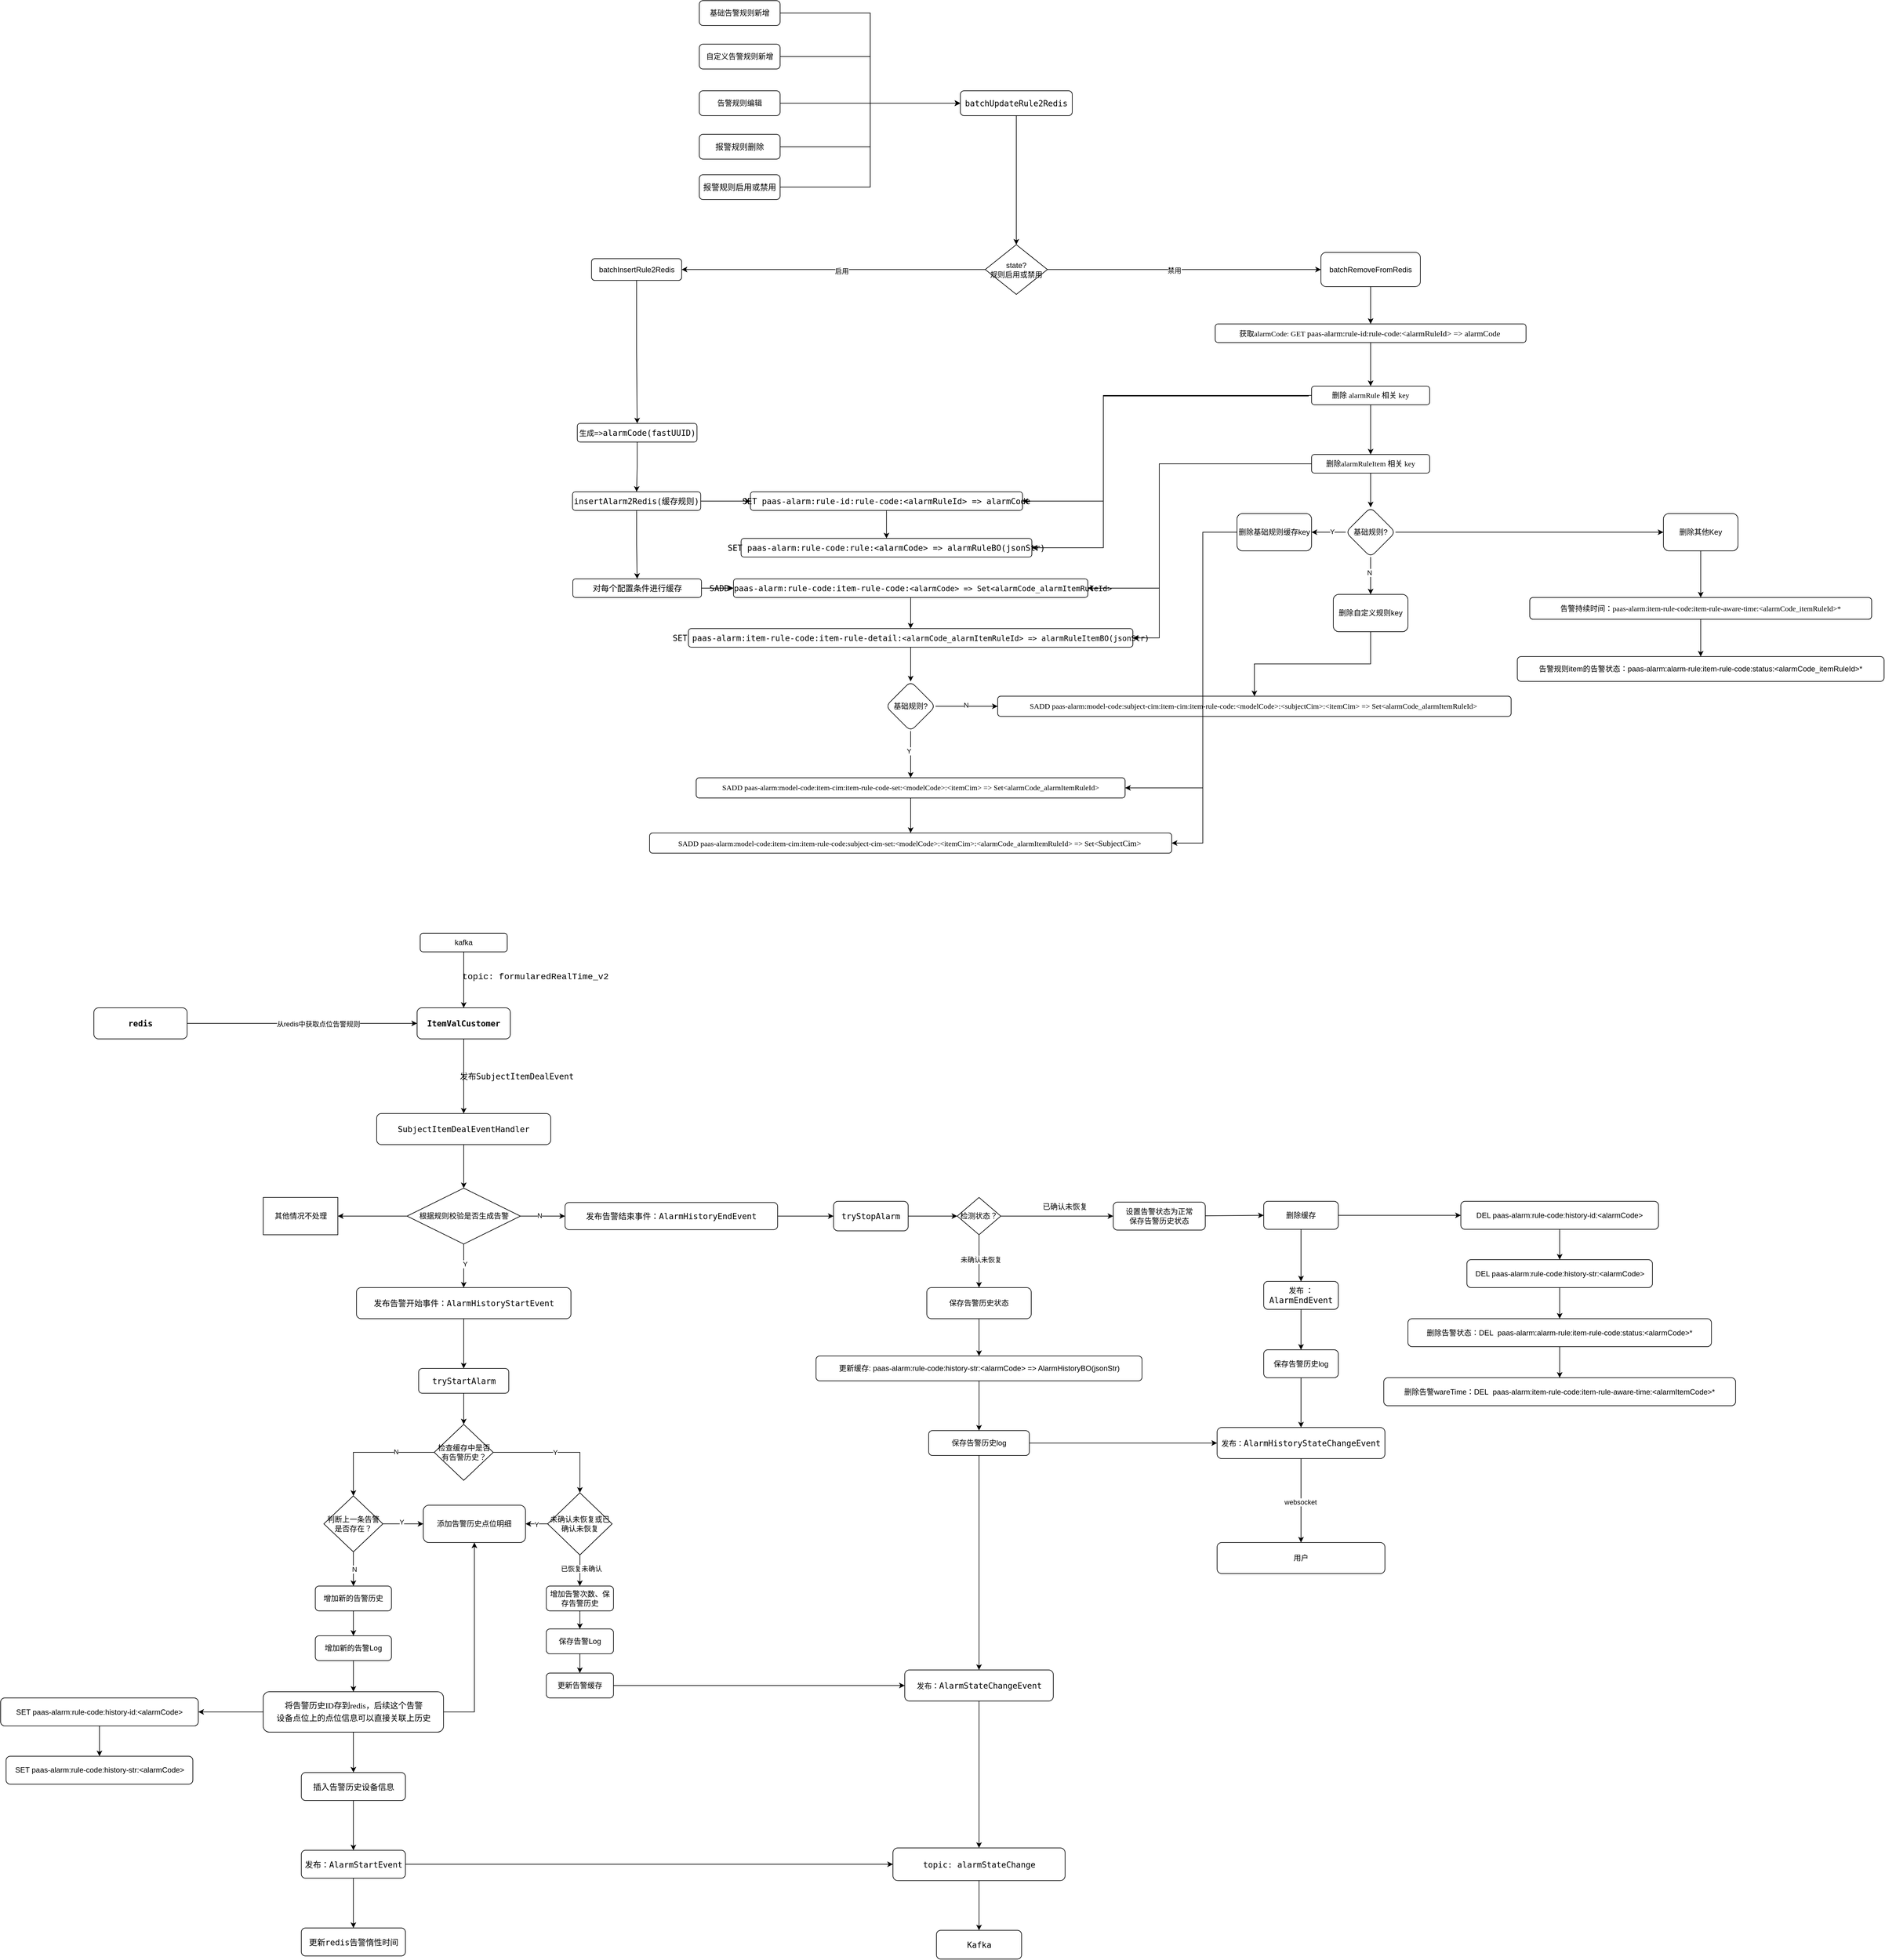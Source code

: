 <mxfile version="26.0.14">
  <diagram name="告警" id="GtPHsBBUX7Yxwo9CKAsK">
    <mxGraphModel dx="6021" dy="1941" grid="1" gridSize="10" guides="1" tooltips="1" connect="1" arrows="1" fold="1" page="1" pageScale="1" pageWidth="827" pageHeight="1169" math="0" shadow="0">
      <root>
        <mxCell id="0" />
        <mxCell id="1" parent="0" />
        <mxCell id="ge6eiEdTAFL3hpT854fV-4" value="" style="edgeStyle=orthogonalEdgeStyle;rounded=0;orthogonalLoop=1;jettySize=auto;html=1;" parent="1" source="ge6eiEdTAFL3hpT854fV-1" target="ge6eiEdTAFL3hpT854fV-3" edge="1">
          <mxGeometry relative="1" as="geometry" />
        </mxCell>
        <mxCell id="ge6eiEdTAFL3hpT854fV-5" value="&lt;div style=&quot;font-family: Consolas, &amp;quot;Courier New&amp;quot;, monospace; font-size: 14px; line-height: 19px; white-space-collapse: preserve;&quot;&gt;&lt;span style=&quot;&quot;&gt;topic: formularedRealTime_v2&lt;/span&gt;&lt;/div&gt;" style="edgeLabel;html=1;align=center;verticalAlign=middle;resizable=0;points=[];fontColor=default;labelBackgroundColor=none;" parent="ge6eiEdTAFL3hpT854fV-4" vertex="1" connectable="0">
          <mxGeometry x="-0.075" y="1" relative="1" as="geometry">
            <mxPoint x="114" y="-2" as="offset" />
          </mxGeometry>
        </mxCell>
        <mxCell id="ge6eiEdTAFL3hpT854fV-1" value="kafka" style="rounded=1;whiteSpace=wrap;html=1;" parent="1" vertex="1">
          <mxGeometry x="-2705" y="1440" width="140" height="30" as="geometry" />
        </mxCell>
        <mxCell id="ge6eiEdTAFL3hpT854fV-12" value="" style="edgeStyle=orthogonalEdgeStyle;rounded=0;orthogonalLoop=1;jettySize=auto;html=1;" parent="1" source="ge6eiEdTAFL3hpT854fV-3" target="ge6eiEdTAFL3hpT854fV-11" edge="1">
          <mxGeometry relative="1" as="geometry" />
        </mxCell>
        <mxCell id="ge6eiEdTAFL3hpT854fV-13" value="&lt;div style=&quot;&quot;&gt;&lt;pre style=&quot;font-family: &amp;quot;JetBrains Mono&amp;quot;, monospace; font-size: 9.8pt;&quot;&gt;&lt;font&gt;发布SubjectItemDealEvent&lt;/font&gt;&lt;/pre&gt;&lt;/div&gt;" style="edgeLabel;html=1;align=center;verticalAlign=middle;resizable=0;points=[];labelBackgroundColor=none;" parent="ge6eiEdTAFL3hpT854fV-12" vertex="1" connectable="0">
          <mxGeometry x="-0.15" relative="1" as="geometry">
            <mxPoint x="85" y="9" as="offset" />
          </mxGeometry>
        </mxCell>
        <mxCell id="ge6eiEdTAFL3hpT854fV-3" value="&lt;div&gt;&lt;pre style=&quot;font-family: &amp;quot;JetBrains Mono&amp;quot;, monospace; font-size: 9.8pt;&quot;&gt;&lt;b style=&quot;background-color: light-dark(#ffffff, var(--ge-dark-color, #121212));&quot;&gt;&lt;font&gt;ItemValCustomer&lt;/font&gt;&lt;/b&gt;&lt;/pre&gt;&lt;/div&gt;" style="rounded=1;whiteSpace=wrap;html=1;labelBackgroundColor=default;" parent="1" vertex="1">
          <mxGeometry x="-2710" y="1560" width="150" height="50" as="geometry" />
        </mxCell>
        <mxCell id="ge6eiEdTAFL3hpT854fV-9" style="edgeStyle=orthogonalEdgeStyle;rounded=0;orthogonalLoop=1;jettySize=auto;html=1;exitX=1;exitY=0.5;exitDx=0;exitDy=0;entryX=0;entryY=0.5;entryDx=0;entryDy=0;" parent="1" source="ge6eiEdTAFL3hpT854fV-6" target="ge6eiEdTAFL3hpT854fV-3" edge="1">
          <mxGeometry relative="1" as="geometry" />
        </mxCell>
        <mxCell id="ge6eiEdTAFL3hpT854fV-10" value="从redis中获取点位告警规则" style="edgeLabel;html=1;align=center;verticalAlign=middle;resizable=0;points=[];" parent="ge6eiEdTAFL3hpT854fV-9" vertex="1" connectable="0">
          <mxGeometry x="0.137" y="-1" relative="1" as="geometry">
            <mxPoint as="offset" />
          </mxGeometry>
        </mxCell>
        <mxCell id="ge6eiEdTAFL3hpT854fV-6" value="&lt;div&gt;&lt;pre style=&quot;font-family: &amp;quot;JetBrains Mono&amp;quot;, monospace; font-size: 9.8pt;&quot;&gt;&lt;b style=&quot;background-color: light-dark(#ffffff, var(--ge-dark-color, #121212));&quot;&gt;&lt;font&gt;redis&lt;/font&gt;&lt;/b&gt;&lt;/pre&gt;&lt;/div&gt;" style="rounded=1;whiteSpace=wrap;html=1;labelBackgroundColor=default;" parent="1" vertex="1">
          <mxGeometry x="-3230" y="1560" width="150" height="50" as="geometry" />
        </mxCell>
        <mxCell id="ge6eiEdTAFL3hpT854fV-15" style="edgeStyle=orthogonalEdgeStyle;rounded=0;orthogonalLoop=1;jettySize=auto;html=1;exitX=0.5;exitY=1;exitDx=0;exitDy=0;" parent="1" source="ge6eiEdTAFL3hpT854fV-11" target="ge6eiEdTAFL3hpT854fV-14" edge="1">
          <mxGeometry relative="1" as="geometry" />
        </mxCell>
        <mxCell id="ge6eiEdTAFL3hpT854fV-11" value="&lt;pre style=&quot;font-family: &amp;quot;JetBrains Mono&amp;quot;, monospace; font-size: 9.8pt;&quot;&gt;&lt;div&gt;&lt;pre style=&quot;font-family: &amp;quot;JetBrains Mono&amp;quot;, monospace; font-size: 9.8pt;&quot;&gt;&lt;div style=&quot;&quot;&gt;&lt;pre style=&quot;font-family: &amp;quot;JetBrains Mono&amp;quot;, monospace; font-size: 9.8pt;&quot;&gt;&lt;font&gt;SubjectItemDealEventHandler&lt;/font&gt;&lt;/pre&gt;&lt;/div&gt;&lt;/pre&gt;&lt;/div&gt;&lt;/pre&gt;" style="rounded=1;whiteSpace=wrap;html=1;labelBackgroundColor=default;strokeColor=default;" parent="1" vertex="1">
          <mxGeometry x="-2775" y="1730" width="280" height="50" as="geometry" />
        </mxCell>
        <mxCell id="ge6eiEdTAFL3hpT854fV-18" style="edgeStyle=orthogonalEdgeStyle;rounded=0;orthogonalLoop=1;jettySize=auto;html=1;exitX=1;exitY=0.5;exitDx=0;exitDy=0;entryX=0;entryY=0.5;entryDx=0;entryDy=0;" parent="1" source="ge6eiEdTAFL3hpT854fV-14" target="ge6eiEdTAFL3hpT854fV-17" edge="1">
          <mxGeometry relative="1" as="geometry" />
        </mxCell>
        <mxCell id="ge6eiEdTAFL3hpT854fV-19" value="N" style="edgeLabel;html=1;align=center;verticalAlign=middle;resizable=0;points=[];" parent="ge6eiEdTAFL3hpT854fV-18" vertex="1" connectable="0">
          <mxGeometry x="-0.17" y="1" relative="1" as="geometry">
            <mxPoint as="offset" />
          </mxGeometry>
        </mxCell>
        <mxCell id="ge6eiEdTAFL3hpT854fV-22" style="edgeStyle=orthogonalEdgeStyle;rounded=0;orthogonalLoop=1;jettySize=auto;html=1;exitX=0.5;exitY=1;exitDx=0;exitDy=0;" parent="1" source="ge6eiEdTAFL3hpT854fV-14" target="ge6eiEdTAFL3hpT854fV-20" edge="1">
          <mxGeometry relative="1" as="geometry" />
        </mxCell>
        <mxCell id="ge6eiEdTAFL3hpT854fV-23" value="Y" style="edgeLabel;html=1;align=center;verticalAlign=middle;resizable=0;points=[];" parent="ge6eiEdTAFL3hpT854fV-22" vertex="1" connectable="0">
          <mxGeometry x="-0.1" y="2" relative="1" as="geometry">
            <mxPoint as="offset" />
          </mxGeometry>
        </mxCell>
        <mxCell id="XDytoGcrAN4II-qXGKHd-34" value="" style="edgeStyle=orthogonalEdgeStyle;rounded=0;orthogonalLoop=1;jettySize=auto;html=1;" edge="1" parent="1" source="ge6eiEdTAFL3hpT854fV-14" target="XDytoGcrAN4II-qXGKHd-33">
          <mxGeometry relative="1" as="geometry" />
        </mxCell>
        <mxCell id="ge6eiEdTAFL3hpT854fV-14" value="根据规则校验是否生成告警" style="rhombus;whiteSpace=wrap;html=1;" parent="1" vertex="1">
          <mxGeometry x="-2726.25" y="1850" width="182.5" height="90" as="geometry" />
        </mxCell>
        <mxCell id="ge6eiEdTAFL3hpT854fV-25" value="" style="edgeStyle=orthogonalEdgeStyle;rounded=0;orthogonalLoop=1;jettySize=auto;html=1;" parent="1" source="ge6eiEdTAFL3hpT854fV-17" target="ge6eiEdTAFL3hpT854fV-24" edge="1">
          <mxGeometry relative="1" as="geometry" />
        </mxCell>
        <mxCell id="ge6eiEdTAFL3hpT854fV-17" value="&lt;div&gt;&lt;pre style=&quot;font-family: &amp;quot;JetBrains Mono&amp;quot;, monospace; font-size: 9.8pt;&quot;&gt;&lt;font&gt;发布告警结束事件：AlarmHistoryEndEvent&lt;/font&gt;&lt;/pre&gt;&lt;/div&gt;" style="rounded=1;whiteSpace=wrap;html=1;" parent="1" vertex="1">
          <mxGeometry x="-2472" y="1873.13" width="342" height="43.75" as="geometry" />
        </mxCell>
        <mxCell id="ge6eiEdTAFL3hpT854fV-53" value="" style="edgeStyle=orthogonalEdgeStyle;rounded=0;orthogonalLoop=1;jettySize=auto;html=1;" parent="1" source="ge6eiEdTAFL3hpT854fV-20" target="ge6eiEdTAFL3hpT854fV-52" edge="1">
          <mxGeometry relative="1" as="geometry" />
        </mxCell>
        <mxCell id="ge6eiEdTAFL3hpT854fV-20" value="&lt;div&gt;&lt;pre style=&quot;font-family: &amp;quot;JetBrains Mono&amp;quot;, monospace; font-size: 9.8pt;&quot;&gt;&lt;font&gt;发布告警开始事件：AlarmHistoryStartEvent&lt;/font&gt;&lt;/pre&gt;&lt;/div&gt;" style="rounded=1;whiteSpace=wrap;html=1;" parent="1" vertex="1">
          <mxGeometry x="-2807.5" y="2010" width="345" height="50" as="geometry" />
        </mxCell>
        <mxCell id="ge6eiEdTAFL3hpT854fV-27" style="edgeStyle=orthogonalEdgeStyle;rounded=0;orthogonalLoop=1;jettySize=auto;html=1;exitX=1;exitY=0.5;exitDx=0;exitDy=0;entryX=0;entryY=0.5;entryDx=0;entryDy=0;" parent="1" source="ge6eiEdTAFL3hpT854fV-24" target="ge6eiEdTAFL3hpT854fV-26" edge="1">
          <mxGeometry relative="1" as="geometry" />
        </mxCell>
        <mxCell id="ge6eiEdTAFL3hpT854fV-24" value="&lt;pre style=&quot;font-family: &amp;quot;JetBrains Mono&amp;quot;, monospace; font-size: 9.8pt;&quot;&gt;&lt;div&gt;&lt;pre style=&quot;font-family: &amp;quot;JetBrains Mono&amp;quot;, monospace; font-size: 9.8pt;&quot;&gt;&lt;font&gt;tryStopAlarm&lt;/font&gt;&lt;/pre&gt;&lt;/div&gt;&lt;/pre&gt;" style="rounded=1;whiteSpace=wrap;html=1;" parent="1" vertex="1">
          <mxGeometry x="-2040" y="1871.25" width="120" height="47.5" as="geometry" />
        </mxCell>
        <mxCell id="ge6eiEdTAFL3hpT854fV-29" style="edgeStyle=orthogonalEdgeStyle;rounded=0;orthogonalLoop=1;jettySize=auto;html=1;exitX=1;exitY=0.5;exitDx=0;exitDy=0;entryX=0;entryY=0.5;entryDx=0;entryDy=0;" parent="1" source="ge6eiEdTAFL3hpT854fV-26" target="ge6eiEdTAFL3hpT854fV-28" edge="1">
          <mxGeometry relative="1" as="geometry" />
        </mxCell>
        <mxCell id="ge6eiEdTAFL3hpT854fV-43" style="edgeStyle=orthogonalEdgeStyle;rounded=0;orthogonalLoop=1;jettySize=auto;html=1;exitX=0.5;exitY=1;exitDx=0;exitDy=0;entryX=0.5;entryY=0;entryDx=0;entryDy=0;" parent="1" source="ge6eiEdTAFL3hpT854fV-26" target="ge6eiEdTAFL3hpT854fV-42" edge="1">
          <mxGeometry relative="1" as="geometry" />
        </mxCell>
        <mxCell id="ge6eiEdTAFL3hpT854fV-44" value="未确认未恢复" style="edgeLabel;html=1;align=center;verticalAlign=middle;resizable=0;points=[];" parent="ge6eiEdTAFL3hpT854fV-43" vertex="1" connectable="0">
          <mxGeometry x="-0.067" y="3" relative="1" as="geometry">
            <mxPoint as="offset" />
          </mxGeometry>
        </mxCell>
        <mxCell id="ge6eiEdTAFL3hpT854fV-26" value="检测状态？" style="rhombus;whiteSpace=wrap;html=1;" parent="1" vertex="1">
          <mxGeometry x="-1841" y="1865" width="70" height="60" as="geometry" />
        </mxCell>
        <mxCell id="ge6eiEdTAFL3hpT854fV-32" value="" style="rounded=0;orthogonalLoop=1;jettySize=auto;html=1;entryX=0;entryY=0.5;entryDx=0;entryDy=0;" parent="1" source="ge6eiEdTAFL3hpT854fV-28" target="ge6eiEdTAFL3hpT854fV-31" edge="1">
          <mxGeometry relative="1" as="geometry" />
        </mxCell>
        <mxCell id="ge6eiEdTAFL3hpT854fV-37" value="" style="edgeStyle=orthogonalEdgeStyle;rounded=0;orthogonalLoop=1;jettySize=auto;html=1;exitX=0.5;exitY=1;exitDx=0;exitDy=0;" parent="1" source="ge6eiEdTAFL3hpT854fV-34" target="ge6eiEdTAFL3hpT854fV-36" edge="1">
          <mxGeometry relative="1" as="geometry" />
        </mxCell>
        <mxCell id="ge6eiEdTAFL3hpT854fV-28" value="&lt;div&gt;设置告警状态为正常&lt;/div&gt;&lt;div&gt;保存告警历史状态&lt;/div&gt;" style="rounded=1;whiteSpace=wrap;html=1;" parent="1" vertex="1">
          <mxGeometry x="-1590" y="1872.5" width="148" height="45" as="geometry" />
        </mxCell>
        <mxCell id="ge6eiEdTAFL3hpT854fV-30" value="已确认未恢复" style="text;html=1;align=center;verticalAlign=middle;resizable=0;points=[];autosize=1;strokeColor=none;fillColor=none;" parent="1" vertex="1">
          <mxGeometry x="-1718" y="1865" width="100" height="30" as="geometry" />
        </mxCell>
        <mxCell id="ge6eiEdTAFL3hpT854fV-40" value="" style="edgeStyle=orthogonalEdgeStyle;rounded=0;orthogonalLoop=1;jettySize=auto;html=1;" parent="1" source="ge6eiEdTAFL3hpT854fV-31" target="ge6eiEdTAFL3hpT854fV-39" edge="1">
          <mxGeometry relative="1" as="geometry" />
        </mxCell>
        <mxCell id="XDytoGcrAN4II-qXGKHd-118" value="" style="edgeStyle=orthogonalEdgeStyle;rounded=0;orthogonalLoop=1;jettySize=auto;html=1;exitX=1;exitY=0.5;exitDx=0;exitDy=0;" edge="1" parent="1" source="ge6eiEdTAFL3hpT854fV-31" target="XDytoGcrAN4II-qXGKHd-117">
          <mxGeometry relative="1" as="geometry">
            <mxPoint x="-1110.88" y="1895.63" as="sourcePoint" />
          </mxGeometry>
        </mxCell>
        <mxCell id="ge6eiEdTAFL3hpT854fV-31" value="&lt;div&gt;删除缓存&lt;/div&gt;" style="rounded=1;whiteSpace=wrap;html=1;" parent="1" vertex="1">
          <mxGeometry x="-1348" y="1871.25" width="120" height="45" as="geometry" />
        </mxCell>
        <mxCell id="ge6eiEdTAFL3hpT854fV-34" value="&lt;div&gt;保存告警历史log&lt;/div&gt;" style="rounded=1;whiteSpace=wrap;html=1;" parent="1" vertex="1">
          <mxGeometry x="-1348" y="2110" width="120" height="45" as="geometry" />
        </mxCell>
        <mxCell id="ge6eiEdTAFL3hpT854fV-105" value="" style="edgeStyle=orthogonalEdgeStyle;rounded=0;orthogonalLoop=1;jettySize=auto;html=1;" parent="1" source="ge6eiEdTAFL3hpT854fV-36" target="ge6eiEdTAFL3hpT854fV-104" edge="1">
          <mxGeometry relative="1" as="geometry" />
        </mxCell>
        <mxCell id="ge6eiEdTAFL3hpT854fV-106" value="websocket" style="edgeLabel;html=1;align=center;verticalAlign=middle;resizable=0;points=[];" parent="ge6eiEdTAFL3hpT854fV-105" vertex="1" connectable="0">
          <mxGeometry x="0.048" y="-1" relative="1" as="geometry">
            <mxPoint y="-1" as="offset" />
          </mxGeometry>
        </mxCell>
        <mxCell id="ge6eiEdTAFL3hpT854fV-36" value="&lt;div&gt;发布：&lt;span style=&quot;font-family: &amp;quot;JetBrains Mono&amp;quot;, monospace; font-size: 9.8pt;&quot;&gt;&lt;font&gt;AlarmHistoryStateChangeEvent&lt;/font&gt;&lt;/span&gt;&lt;/div&gt;" style="rounded=1;whiteSpace=wrap;html=1;labelBackgroundColor=none;labelBorderColor=none;textShadow=0;" parent="1" vertex="1">
          <mxGeometry x="-1423" y="2235" width="270" height="50" as="geometry" />
        </mxCell>
        <mxCell id="ge6eiEdTAFL3hpT854fV-41" style="edgeStyle=orthogonalEdgeStyle;rounded=0;orthogonalLoop=1;jettySize=auto;html=1;exitX=0.5;exitY=1;exitDx=0;exitDy=0;" parent="1" source="ge6eiEdTAFL3hpT854fV-39" target="ge6eiEdTAFL3hpT854fV-34" edge="1">
          <mxGeometry relative="1" as="geometry" />
        </mxCell>
        <mxCell id="ge6eiEdTAFL3hpT854fV-39" value="&lt;span style=&quot;text-wrap-mode: nowrap;&quot;&gt;发布 ：&lt;/span&gt;&lt;span style=&quot;text-wrap-mode: nowrap; font-family: &amp;quot;JetBrains Mono&amp;quot;, monospace; font-size: 9.8pt;&quot;&gt;AlarmEndEvent&lt;/span&gt;" style="rounded=1;whiteSpace=wrap;html=1;" parent="1" vertex="1">
          <mxGeometry x="-1348" y="2000" width="120" height="45" as="geometry" />
        </mxCell>
        <mxCell id="ge6eiEdTAFL3hpT854fV-46" value="" style="edgeStyle=orthogonalEdgeStyle;rounded=0;orthogonalLoop=1;jettySize=auto;html=1;" parent="1" source="ge6eiEdTAFL3hpT854fV-42" target="ge6eiEdTAFL3hpT854fV-45" edge="1">
          <mxGeometry relative="1" as="geometry" />
        </mxCell>
        <mxCell id="ge6eiEdTAFL3hpT854fV-42" value="保存告警历史状态" style="rounded=1;whiteSpace=wrap;html=1;" parent="1" vertex="1">
          <mxGeometry x="-1890" y="2010" width="168" height="50" as="geometry" />
        </mxCell>
        <mxCell id="ge6eiEdTAFL3hpT854fV-48" value="" style="edgeStyle=orthogonalEdgeStyle;rounded=0;orthogonalLoop=1;jettySize=auto;html=1;" parent="1" source="ge6eiEdTAFL3hpT854fV-45" target="ge6eiEdTAFL3hpT854fV-47" edge="1">
          <mxGeometry relative="1" as="geometry" />
        </mxCell>
        <mxCell id="ge6eiEdTAFL3hpT854fV-45" value="更新缓存: paas-alarm:rule-code:history-str:&amp;lt;alarmCode&amp;gt; =&amp;gt; AlarmHistoryBO(jsonStr)" style="rounded=1;whiteSpace=wrap;html=1;" parent="1" vertex="1">
          <mxGeometry x="-2068.25" y="2120" width="524.5" height="40" as="geometry" />
        </mxCell>
        <mxCell id="ge6eiEdTAFL3hpT854fV-49" style="edgeStyle=orthogonalEdgeStyle;rounded=0;orthogonalLoop=1;jettySize=auto;html=1;exitX=1;exitY=0.5;exitDx=0;exitDy=0;entryX=0;entryY=0.5;entryDx=0;entryDy=0;" parent="1" source="ge6eiEdTAFL3hpT854fV-47" target="ge6eiEdTAFL3hpT854fV-36" edge="1">
          <mxGeometry relative="1" as="geometry" />
        </mxCell>
        <mxCell id="ge6eiEdTAFL3hpT854fV-51" value="" style="edgeStyle=orthogonalEdgeStyle;rounded=0;orthogonalLoop=1;jettySize=auto;html=1;" parent="1" source="ge6eiEdTAFL3hpT854fV-47" target="ge6eiEdTAFL3hpT854fV-50" edge="1">
          <mxGeometry relative="1" as="geometry" />
        </mxCell>
        <mxCell id="ge6eiEdTAFL3hpT854fV-47" value="保存告警历史log" style="rounded=1;whiteSpace=wrap;html=1;" parent="1" vertex="1">
          <mxGeometry x="-1887" y="2240" width="162" height="40" as="geometry" />
        </mxCell>
        <mxCell id="ge6eiEdTAFL3hpT854fV-100" style="edgeStyle=orthogonalEdgeStyle;rounded=0;orthogonalLoop=1;jettySize=auto;html=1;exitX=0.5;exitY=1;exitDx=0;exitDy=0;" parent="1" source="ge6eiEdTAFL3hpT854fV-50" target="ge6eiEdTAFL3hpT854fV-97" edge="1">
          <mxGeometry relative="1" as="geometry" />
        </mxCell>
        <mxCell id="ge6eiEdTAFL3hpT854fV-50" value="发布：&lt;span style=&quot;font-family: &amp;quot;JetBrains Mono&amp;quot;, monospace; font-size: 9.8pt;&quot;&gt;&lt;font&gt;AlarmStateChangeEvent&lt;/font&gt;&lt;/span&gt;" style="rounded=1;whiteSpace=wrap;html=1;" parent="1" vertex="1">
          <mxGeometry x="-1925.5" y="2625" width="239" height="50" as="geometry" />
        </mxCell>
        <mxCell id="ge6eiEdTAFL3hpT854fV-55" style="edgeStyle=orthogonalEdgeStyle;rounded=0;orthogonalLoop=1;jettySize=auto;html=1;exitX=0.5;exitY=1;exitDx=0;exitDy=0;entryX=0.5;entryY=0;entryDx=0;entryDy=0;" parent="1" source="ge6eiEdTAFL3hpT854fV-52" target="ge6eiEdTAFL3hpT854fV-54" edge="1">
          <mxGeometry relative="1" as="geometry" />
        </mxCell>
        <mxCell id="ge6eiEdTAFL3hpT854fV-52" value="&lt;pre style=&quot;font-family: &amp;quot;JetBrains Mono&amp;quot;, monospace; font-size: 9.8pt;&quot;&gt;&lt;div&gt;&lt;pre style=&quot;font-family: &amp;quot;JetBrains Mono&amp;quot;, monospace; font-size: 9.8pt;&quot;&gt;&lt;span&gt;&lt;font&gt;tryStartAlarm&lt;/font&gt;&lt;/span&gt;&lt;/pre&gt;&lt;/div&gt;&lt;/pre&gt;" style="rounded=1;whiteSpace=wrap;html=1;" parent="1" vertex="1">
          <mxGeometry x="-2707.5" y="2140" width="145" height="40" as="geometry" />
        </mxCell>
        <mxCell id="ge6eiEdTAFL3hpT854fV-57" value="" style="edgeStyle=orthogonalEdgeStyle;rounded=0;orthogonalLoop=1;jettySize=auto;html=1;exitX=1;exitY=0.5;exitDx=0;exitDy=0;" parent="1" source="ge6eiEdTAFL3hpT854fV-54" target="ge6eiEdTAFL3hpT854fV-56" edge="1">
          <mxGeometry relative="1" as="geometry" />
        </mxCell>
        <mxCell id="ge6eiEdTAFL3hpT854fV-58" value="Y" style="edgeLabel;html=1;align=center;verticalAlign=middle;resizable=0;points=[];" parent="ge6eiEdTAFL3hpT854fV-57" vertex="1" connectable="0">
          <mxGeometry x="-0.025" relative="1" as="geometry">
            <mxPoint as="offset" />
          </mxGeometry>
        </mxCell>
        <mxCell id="ge6eiEdTAFL3hpT854fV-75" value="" style="edgeStyle=orthogonalEdgeStyle;rounded=0;orthogonalLoop=1;jettySize=auto;html=1;" parent="1" source="ge6eiEdTAFL3hpT854fV-54" target="ge6eiEdTAFL3hpT854fV-74" edge="1">
          <mxGeometry relative="1" as="geometry" />
        </mxCell>
        <mxCell id="ge6eiEdTAFL3hpT854fV-76" value="N" style="edgeLabel;html=1;align=center;verticalAlign=middle;resizable=0;points=[];" parent="ge6eiEdTAFL3hpT854fV-75" vertex="1" connectable="0">
          <mxGeometry x="-0.38" y="-1" relative="1" as="geometry">
            <mxPoint as="offset" />
          </mxGeometry>
        </mxCell>
        <mxCell id="ge6eiEdTAFL3hpT854fV-54" value="检查缓存中是否有告警历史？" style="rhombus;whiteSpace=wrap;html=1;" parent="1" vertex="1">
          <mxGeometry x="-2682.5" y="2230" width="95" height="90" as="geometry" />
        </mxCell>
        <mxCell id="ge6eiEdTAFL3hpT854fV-64" value="" style="edgeStyle=orthogonalEdgeStyle;rounded=0;orthogonalLoop=1;jettySize=auto;html=1;" parent="1" source="ge6eiEdTAFL3hpT854fV-56" target="ge6eiEdTAFL3hpT854fV-63" edge="1">
          <mxGeometry relative="1" as="geometry" />
        </mxCell>
        <mxCell id="ge6eiEdTAFL3hpT854fV-65" value="Y" style="edgeLabel;html=1;align=center;verticalAlign=middle;resizable=0;points=[];" parent="ge6eiEdTAFL3hpT854fV-64" vertex="1" connectable="0">
          <mxGeometry x="-0.158" y="1" relative="1" as="geometry">
            <mxPoint as="offset" />
          </mxGeometry>
        </mxCell>
        <mxCell id="ge6eiEdTAFL3hpT854fV-67" value="" style="edgeStyle=orthogonalEdgeStyle;rounded=0;orthogonalLoop=1;jettySize=auto;html=1;" parent="1" source="ge6eiEdTAFL3hpT854fV-56" target="ge6eiEdTAFL3hpT854fV-66" edge="1">
          <mxGeometry relative="1" as="geometry" />
        </mxCell>
        <mxCell id="ge6eiEdTAFL3hpT854fV-68" value="已恢复未确认" style="edgeLabel;html=1;align=center;verticalAlign=middle;resizable=0;points=[];" parent="ge6eiEdTAFL3hpT854fV-67" vertex="1" connectable="0">
          <mxGeometry x="-0.14" y="2" relative="1" as="geometry">
            <mxPoint as="offset" />
          </mxGeometry>
        </mxCell>
        <mxCell id="ge6eiEdTAFL3hpT854fV-56" value="未确认未恢复或已确认未恢复" style="rhombus;whiteSpace=wrap;html=1;" parent="1" vertex="1">
          <mxGeometry x="-2500" y="2340" width="103.75" height="100" as="geometry" />
        </mxCell>
        <mxCell id="ge6eiEdTAFL3hpT854fV-63" value="添加告警历史点位明细" style="whiteSpace=wrap;html=1;glass=0;rounded=1;" parent="1" vertex="1">
          <mxGeometry x="-2700" y="2360" width="164.38" height="60" as="geometry" />
        </mxCell>
        <mxCell id="ge6eiEdTAFL3hpT854fV-70" value="" style="edgeStyle=orthogonalEdgeStyle;rounded=0;orthogonalLoop=1;jettySize=auto;html=1;" parent="1" source="ge6eiEdTAFL3hpT854fV-66" target="ge6eiEdTAFL3hpT854fV-69" edge="1">
          <mxGeometry relative="1" as="geometry" />
        </mxCell>
        <mxCell id="ge6eiEdTAFL3hpT854fV-66" value="增加告警次数、保存告警历史" style="whiteSpace=wrap;html=1;rounded=1;" parent="1" vertex="1">
          <mxGeometry x="-2502.19" y="2490" width="108.13" height="40" as="geometry" />
        </mxCell>
        <mxCell id="ge6eiEdTAFL3hpT854fV-72" value="" style="edgeStyle=orthogonalEdgeStyle;rounded=0;orthogonalLoop=1;jettySize=auto;html=1;" parent="1" source="ge6eiEdTAFL3hpT854fV-69" target="ge6eiEdTAFL3hpT854fV-71" edge="1">
          <mxGeometry relative="1" as="geometry" />
        </mxCell>
        <mxCell id="ge6eiEdTAFL3hpT854fV-69" value="保存告警Log" style="whiteSpace=wrap;html=1;rounded=1;glass=0;" parent="1" vertex="1">
          <mxGeometry x="-2502.19" y="2559" width="108.13" height="40" as="geometry" />
        </mxCell>
        <mxCell id="ge6eiEdTAFL3hpT854fV-73" style="edgeStyle=orthogonalEdgeStyle;rounded=0;orthogonalLoop=1;jettySize=auto;html=1;exitX=1;exitY=0.5;exitDx=0;exitDy=0;entryX=0;entryY=0.5;entryDx=0;entryDy=0;" parent="1" source="ge6eiEdTAFL3hpT854fV-71" target="ge6eiEdTAFL3hpT854fV-50" edge="1">
          <mxGeometry relative="1" as="geometry" />
        </mxCell>
        <mxCell id="ge6eiEdTAFL3hpT854fV-71" value="更新告警缓存" style="whiteSpace=wrap;html=1;rounded=1;" parent="1" vertex="1">
          <mxGeometry x="-2502.19" y="2630" width="108.13" height="40" as="geometry" />
        </mxCell>
        <mxCell id="ge6eiEdTAFL3hpT854fV-80" style="edgeStyle=orthogonalEdgeStyle;rounded=0;orthogonalLoop=1;jettySize=auto;html=1;exitX=1;exitY=0.5;exitDx=0;exitDy=0;entryX=0;entryY=0.5;entryDx=0;entryDy=0;" parent="1" source="ge6eiEdTAFL3hpT854fV-74" target="ge6eiEdTAFL3hpT854fV-63" edge="1">
          <mxGeometry relative="1" as="geometry" />
        </mxCell>
        <mxCell id="ge6eiEdTAFL3hpT854fV-81" value="Y" style="edgeLabel;html=1;align=center;verticalAlign=middle;resizable=0;points=[];" parent="ge6eiEdTAFL3hpT854fV-80" vertex="1" connectable="0">
          <mxGeometry x="-0.082" y="3" relative="1" as="geometry">
            <mxPoint as="offset" />
          </mxGeometry>
        </mxCell>
        <mxCell id="ge6eiEdTAFL3hpT854fV-83" value="" style="edgeStyle=orthogonalEdgeStyle;rounded=0;orthogonalLoop=1;jettySize=auto;html=1;" parent="1" source="ge6eiEdTAFL3hpT854fV-74" target="ge6eiEdTAFL3hpT854fV-82" edge="1">
          <mxGeometry relative="1" as="geometry" />
        </mxCell>
        <mxCell id="ge6eiEdTAFL3hpT854fV-89" value="N" style="edgeLabel;html=1;align=center;verticalAlign=middle;resizable=0;points=[];" parent="ge6eiEdTAFL3hpT854fV-83" vertex="1" connectable="0">
          <mxGeometry x="0.025" y="1" relative="1" as="geometry">
            <mxPoint as="offset" />
          </mxGeometry>
        </mxCell>
        <mxCell id="ge6eiEdTAFL3hpT854fV-74" value="判断上一条告警是否存在？" style="rhombus;whiteSpace=wrap;html=1;" parent="1" vertex="1">
          <mxGeometry x="-2860" y="2345" width="95" height="90" as="geometry" />
        </mxCell>
        <mxCell id="ge6eiEdTAFL3hpT854fV-86" value="" style="edgeStyle=orthogonalEdgeStyle;rounded=0;orthogonalLoop=1;jettySize=auto;html=1;" parent="1" source="ge6eiEdTAFL3hpT854fV-82" target="ge6eiEdTAFL3hpT854fV-85" edge="1">
          <mxGeometry relative="1" as="geometry" />
        </mxCell>
        <mxCell id="ge6eiEdTAFL3hpT854fV-82" value="增加新的告警历史" style="whiteSpace=wrap;html=1;rounded=1;" parent="1" vertex="1">
          <mxGeometry x="-2873.75" y="2490" width="122.5" height="40" as="geometry" />
        </mxCell>
        <mxCell id="ge6eiEdTAFL3hpT854fV-88" value="" style="edgeStyle=orthogonalEdgeStyle;rounded=0;orthogonalLoop=1;jettySize=auto;html=1;" parent="1" source="ge6eiEdTAFL3hpT854fV-85" target="ge6eiEdTAFL3hpT854fV-87" edge="1">
          <mxGeometry relative="1" as="geometry" />
        </mxCell>
        <mxCell id="ge6eiEdTAFL3hpT854fV-85" value="增加新的告警Log" style="whiteSpace=wrap;html=1;rounded=1;" parent="1" vertex="1">
          <mxGeometry x="-2873.75" y="2570" width="122.5" height="40" as="geometry" />
        </mxCell>
        <mxCell id="ge6eiEdTAFL3hpT854fV-90" style="edgeStyle=orthogonalEdgeStyle;rounded=0;orthogonalLoop=1;jettySize=auto;html=1;exitX=1;exitY=0.5;exitDx=0;exitDy=0;entryX=0.5;entryY=1;entryDx=0;entryDy=0;" parent="1" source="ge6eiEdTAFL3hpT854fV-87" target="ge6eiEdTAFL3hpT854fV-63" edge="1">
          <mxGeometry relative="1" as="geometry" />
        </mxCell>
        <mxCell id="ge6eiEdTAFL3hpT854fV-92" value="" style="edgeStyle=orthogonalEdgeStyle;rounded=0;orthogonalLoop=1;jettySize=auto;html=1;" parent="1" source="ge6eiEdTAFL3hpT854fV-87" target="ge6eiEdTAFL3hpT854fV-91" edge="1">
          <mxGeometry relative="1" as="geometry" />
        </mxCell>
        <mxCell id="XDytoGcrAN4II-qXGKHd-125" style="edgeStyle=orthogonalEdgeStyle;rounded=0;orthogonalLoop=1;jettySize=auto;html=1;exitX=0;exitY=0.5;exitDx=0;exitDy=0;entryX=1;entryY=0.5;entryDx=0;entryDy=0;" edge="1" parent="1" source="ge6eiEdTAFL3hpT854fV-87" target="XDytoGcrAN4II-qXGKHd-123">
          <mxGeometry relative="1" as="geometry" />
        </mxCell>
        <mxCell id="ge6eiEdTAFL3hpT854fV-87" value="&lt;div style=&quot;line-height: 50%;&quot;&gt;&lt;pre style=&quot;font-size: 9.8pt; line-height: 50%;&quot;&gt;&lt;font style=&quot;line-height: 50%;&quot; face=&quot;Verdana&quot;&gt;&lt;span style=&quot;background-color: light-dark(#ffffff, var(--ge-dark-color, #121212)); line-height: 50%;&quot;&gt;&lt;span style=&quot;line-height: 50%;&quot;&gt;将告警历史&lt;/span&gt;&lt;span style=&quot;line-height: 50%;&quot;&gt;ID&lt;/span&gt;&lt;span style=&quot;line-height: 50%;&quot;&gt;存到&lt;/span&gt;&lt;span style=&quot;line-height: 50%;&quot;&gt;redis&lt;/span&gt;&lt;span style=&quot;line-height: 50%;&quot;&gt;，后续这个告警&lt;/span&gt;&lt;/span&gt;&lt;/font&gt;&lt;/pre&gt;&lt;pre style=&quot;font-size: 9.8pt; line-height: 50%;&quot;&gt;&lt;span style=&quot;line-height: 50%;&quot;&gt;&lt;font style=&quot;line-height: 50%;&quot; face=&quot;Verdana&quot;&gt;&lt;span style=&quot;line-height: 50%;&quot;&gt;设备点位上的点位信息可以直接关联上历史&lt;/span&gt;&lt;/font&gt;&lt;/span&gt;&lt;/pre&gt;&lt;/div&gt;" style="whiteSpace=wrap;html=1;rounded=1;" parent="1" vertex="1">
          <mxGeometry x="-2957.5" y="2660" width="290" height="65" as="geometry" />
        </mxCell>
        <mxCell id="ge6eiEdTAFL3hpT854fV-94" value="" style="edgeStyle=orthogonalEdgeStyle;rounded=0;orthogonalLoop=1;jettySize=auto;html=1;" parent="1" source="ge6eiEdTAFL3hpT854fV-91" target="ge6eiEdTAFL3hpT854fV-93" edge="1">
          <mxGeometry relative="1" as="geometry" />
        </mxCell>
        <mxCell id="ge6eiEdTAFL3hpT854fV-91" value="&lt;pre style=&quot;font-family: 宋体, monospace; font-size: 9.8pt;&quot;&gt;插入告警历史设备信息&lt;/pre&gt;" style="whiteSpace=wrap;html=1;rounded=1;shadow=0;" parent="1" vertex="1">
          <mxGeometry x="-2896.25" y="2790" width="167.5" height="45" as="geometry" />
        </mxCell>
        <mxCell id="ge6eiEdTAFL3hpT854fV-96" value="" style="edgeStyle=orthogonalEdgeStyle;rounded=0;orthogonalLoop=1;jettySize=auto;html=1;" parent="1" source="ge6eiEdTAFL3hpT854fV-93" target="ge6eiEdTAFL3hpT854fV-95" edge="1">
          <mxGeometry relative="1" as="geometry" />
        </mxCell>
        <mxCell id="ge6eiEdTAFL3hpT854fV-98" style="edgeStyle=orthogonalEdgeStyle;rounded=0;orthogonalLoop=1;jettySize=auto;html=1;exitX=1;exitY=0.5;exitDx=0;exitDy=0;" parent="1" source="ge6eiEdTAFL3hpT854fV-93" target="ge6eiEdTAFL3hpT854fV-97" edge="1">
          <mxGeometry relative="1" as="geometry" />
        </mxCell>
        <mxCell id="ge6eiEdTAFL3hpT854fV-93" value="&lt;pre style=&quot;font-family: 宋体, monospace; font-size: 9.8pt;&quot;&gt;发布：AlarmStartEvent&lt;/pre&gt;" style="whiteSpace=wrap;html=1;rounded=1;" parent="1" vertex="1">
          <mxGeometry x="-2896.25" y="2915" width="167.5" height="45" as="geometry" />
        </mxCell>
        <mxCell id="ge6eiEdTAFL3hpT854fV-95" value="&lt;pre style=&quot;font-family: 宋体, monospace; font-size: 9.8pt;&quot;&gt;更新redis告警惰性时间&lt;/pre&gt;" style="whiteSpace=wrap;html=1;rounded=1;" parent="1" vertex="1">
          <mxGeometry x="-2896.25" y="3040" width="167.5" height="45" as="geometry" />
        </mxCell>
        <mxCell id="ge6eiEdTAFL3hpT854fV-102" value="" style="edgeStyle=orthogonalEdgeStyle;rounded=0;orthogonalLoop=1;jettySize=auto;html=1;" parent="1" source="ge6eiEdTAFL3hpT854fV-97" target="ge6eiEdTAFL3hpT854fV-101" edge="1">
          <mxGeometry relative="1" as="geometry" />
        </mxCell>
        <mxCell id="ge6eiEdTAFL3hpT854fV-97" value="&lt;pre style=&quot;font-family: &amp;quot;JetBrains Mono&amp;quot;, monospace; font-size: 9.8pt;&quot;&gt;topic: alarmStateChange&lt;/pre&gt;" style="rounded=1;whiteSpace=wrap;html=1;" parent="1" vertex="1">
          <mxGeometry x="-1944.5" y="2911.25" width="277" height="52.5" as="geometry" />
        </mxCell>
        <mxCell id="ge6eiEdTAFL3hpT854fV-99" value="&lt;pre style=&quot;font-family: &amp;quot;JetBrains Mono&amp;quot;, monospace; font-size: 9.8pt;&quot;&gt;&lt;br&gt;&lt;/pre&gt;" style="text;html=1;align=center;verticalAlign=middle;resizable=0;points=[];autosize=1;strokeColor=none;fillColor=none;" parent="1" vertex="1">
          <mxGeometry x="-2600" y="2897.5" width="20" height="60" as="geometry" />
        </mxCell>
        <mxCell id="ge6eiEdTAFL3hpT854fV-101" value="&lt;pre style=&quot;font-family: &amp;quot;JetBrains Mono&amp;quot;, monospace; font-size: 9.8pt;&quot;&gt;Kafka&lt;/pre&gt;" style="rounded=1;whiteSpace=wrap;html=1;" parent="1" vertex="1">
          <mxGeometry x="-1874.5" y="3043.75" width="137" height="46.25" as="geometry" />
        </mxCell>
        <mxCell id="ge6eiEdTAFL3hpT854fV-104" value="用户" style="rounded=1;whiteSpace=wrap;html=1;labelBackgroundColor=none;labelBorderColor=none;textShadow=0;" parent="1" vertex="1">
          <mxGeometry x="-1423" y="2420" width="270" height="50" as="geometry" />
        </mxCell>
        <mxCell id="XDytoGcrAN4II-qXGKHd-33" value="其他情况不处理" style="whiteSpace=wrap;html=1;" vertex="1" parent="1">
          <mxGeometry x="-2957.5" y="1865" width="120" height="60" as="geometry" />
        </mxCell>
        <mxCell id="XDytoGcrAN4II-qXGKHd-37" value="" style="edgeStyle=orthogonalEdgeStyle;rounded=0;orthogonalLoop=1;jettySize=auto;html=1;entryX=0;entryY=0.5;entryDx=0;entryDy=0;" edge="1" parent="1" source="XDytoGcrAN4II-qXGKHd-35" target="XDytoGcrAN4II-qXGKHd-36">
          <mxGeometry relative="1" as="geometry" />
        </mxCell>
        <mxCell id="XDytoGcrAN4II-qXGKHd-35" value="基础告警规则新增" style="rounded=1;whiteSpace=wrap;html=1;" vertex="1" parent="1">
          <mxGeometry x="-2256" y="-60" width="130" height="40" as="geometry" />
        </mxCell>
        <mxCell id="XDytoGcrAN4II-qXGKHd-53" style="edgeStyle=orthogonalEdgeStyle;rounded=0;orthogonalLoop=1;jettySize=auto;html=1;exitX=0.5;exitY=1;exitDx=0;exitDy=0;" edge="1" parent="1" source="XDytoGcrAN4II-qXGKHd-36" target="XDytoGcrAN4II-qXGKHd-52">
          <mxGeometry relative="1" as="geometry" />
        </mxCell>
        <mxCell id="XDytoGcrAN4II-qXGKHd-36" value="&lt;div&gt;&lt;pre style=&quot;font-family: &amp;quot;JetBrains Mono&amp;quot;, monospace; font-size: 9.8pt;&quot;&gt;&lt;span&gt;&lt;font&gt;batchUpdateRule2Redis&lt;/font&gt;&lt;/span&gt;&lt;/pre&gt;&lt;/div&gt;" style="rounded=1;whiteSpace=wrap;html=1;" vertex="1" parent="1">
          <mxGeometry x="-1836.0" y="85" width="180" height="40" as="geometry" />
        </mxCell>
        <mxCell id="XDytoGcrAN4II-qXGKHd-40" style="edgeStyle=orthogonalEdgeStyle;rounded=0;orthogonalLoop=1;jettySize=auto;html=1;exitX=1;exitY=0.5;exitDx=0;exitDy=0;entryX=0;entryY=0.5;entryDx=0;entryDy=0;" edge="1" parent="1" source="XDytoGcrAN4II-qXGKHd-38" target="XDytoGcrAN4II-qXGKHd-36">
          <mxGeometry relative="1" as="geometry" />
        </mxCell>
        <mxCell id="XDytoGcrAN4II-qXGKHd-38" value="&lt;div&gt;&lt;pre style=&quot;font-family: 宋体, monospace; font-size: 9.8pt;&quot;&gt;&lt;span&gt;&lt;font&gt;报警规则删除&lt;/font&gt;&lt;/span&gt;&lt;/pre&gt;&lt;/div&gt;" style="rounded=1;whiteSpace=wrap;html=1;" vertex="1" parent="1">
          <mxGeometry x="-2256" y="155" width="130" height="40" as="geometry" />
        </mxCell>
        <mxCell id="XDytoGcrAN4II-qXGKHd-43" style="edgeStyle=orthogonalEdgeStyle;rounded=0;orthogonalLoop=1;jettySize=auto;html=1;exitX=1;exitY=0.5;exitDx=0;exitDy=0;entryX=0;entryY=0.5;entryDx=0;entryDy=0;" edge="1" parent="1" source="XDytoGcrAN4II-qXGKHd-41" target="XDytoGcrAN4II-qXGKHd-36">
          <mxGeometry relative="1" as="geometry" />
        </mxCell>
        <mxCell id="XDytoGcrAN4II-qXGKHd-41" value="&lt;div&gt;&lt;pre style=&quot;font-family: 宋体, monospace; font-size: 9.8pt;&quot;&gt;&lt;span&gt;&lt;font&gt;报警规则启用或禁用&lt;/font&gt;&lt;/span&gt;&lt;/pre&gt;&lt;/div&gt;" style="rounded=1;whiteSpace=wrap;html=1;" vertex="1" parent="1">
          <mxGeometry x="-2256" y="220" width="130" height="40" as="geometry" />
        </mxCell>
        <mxCell id="XDytoGcrAN4II-qXGKHd-47" style="edgeStyle=orthogonalEdgeStyle;rounded=0;orthogonalLoop=1;jettySize=auto;html=1;exitX=1;exitY=0.5;exitDx=0;exitDy=0;entryX=0;entryY=0.5;entryDx=0;entryDy=0;" edge="1" parent="1" source="XDytoGcrAN4II-qXGKHd-44" target="XDytoGcrAN4II-qXGKHd-36">
          <mxGeometry relative="1" as="geometry" />
        </mxCell>
        <mxCell id="XDytoGcrAN4II-qXGKHd-44" value="自定义告警规则新增" style="rounded=1;whiteSpace=wrap;html=1;" vertex="1" parent="1">
          <mxGeometry x="-2256" y="10" width="130" height="40" as="geometry" />
        </mxCell>
        <mxCell id="XDytoGcrAN4II-qXGKHd-51" style="edgeStyle=orthogonalEdgeStyle;rounded=0;orthogonalLoop=1;jettySize=auto;html=1;exitX=1;exitY=0.5;exitDx=0;exitDy=0;entryX=0;entryY=0.5;entryDx=0;entryDy=0;" edge="1" parent="1" source="XDytoGcrAN4II-qXGKHd-49" target="XDytoGcrAN4II-qXGKHd-36">
          <mxGeometry relative="1" as="geometry" />
        </mxCell>
        <mxCell id="XDytoGcrAN4II-qXGKHd-49" value="告警规则编辑" style="rounded=1;whiteSpace=wrap;html=1;" vertex="1" parent="1">
          <mxGeometry x="-2256" y="85" width="130" height="40" as="geometry" />
        </mxCell>
        <mxCell id="XDytoGcrAN4II-qXGKHd-55" value="" style="edgeStyle=orthogonalEdgeStyle;rounded=0;orthogonalLoop=1;jettySize=auto;html=1;" edge="1" parent="1" source="XDytoGcrAN4II-qXGKHd-52" target="XDytoGcrAN4II-qXGKHd-54">
          <mxGeometry relative="1" as="geometry" />
        </mxCell>
        <mxCell id="XDytoGcrAN4II-qXGKHd-56" value="启用" style="edgeLabel;html=1;align=center;verticalAlign=middle;resizable=0;points=[];" vertex="1" connectable="0" parent="XDytoGcrAN4II-qXGKHd-55">
          <mxGeometry x="-0.052" y="2" relative="1" as="geometry">
            <mxPoint as="offset" />
          </mxGeometry>
        </mxCell>
        <mxCell id="XDytoGcrAN4II-qXGKHd-58" value="" style="edgeStyle=orthogonalEdgeStyle;rounded=0;orthogonalLoop=1;jettySize=auto;html=1;" edge="1" parent="1" source="XDytoGcrAN4II-qXGKHd-52" target="XDytoGcrAN4II-qXGKHd-57">
          <mxGeometry relative="1" as="geometry" />
        </mxCell>
        <mxCell id="XDytoGcrAN4II-qXGKHd-59" value="禁用" style="edgeLabel;html=1;align=center;verticalAlign=middle;resizable=0;points=[];" vertex="1" connectable="0" parent="XDytoGcrAN4II-qXGKHd-58">
          <mxGeometry x="-0.074" y="-1" relative="1" as="geometry">
            <mxPoint as="offset" />
          </mxGeometry>
        </mxCell>
        <mxCell id="XDytoGcrAN4II-qXGKHd-52" value="state?&lt;div&gt;规则启用或禁用&lt;/div&gt;" style="rhombus;whiteSpace=wrap;html=1;" vertex="1" parent="1">
          <mxGeometry x="-1796" y="332.5" width="100" height="80" as="geometry" />
        </mxCell>
        <mxCell id="XDytoGcrAN4II-qXGKHd-61" value="" style="edgeStyle=orthogonalEdgeStyle;rounded=0;orthogonalLoop=1;jettySize=auto;html=1;" edge="1" parent="1" source="XDytoGcrAN4II-qXGKHd-54" target="XDytoGcrAN4II-qXGKHd-60">
          <mxGeometry relative="1" as="geometry" />
        </mxCell>
        <mxCell id="XDytoGcrAN4II-qXGKHd-54" value="batchInsertRule2Redis" style="rounded=1;whiteSpace=wrap;html=1;" vertex="1" parent="1">
          <mxGeometry x="-2429.38" y="355" width="145" height="35" as="geometry" />
        </mxCell>
        <mxCell id="XDytoGcrAN4II-qXGKHd-85" value="" style="edgeStyle=orthogonalEdgeStyle;rounded=0;orthogonalLoop=1;jettySize=auto;html=1;" edge="1" parent="1" source="XDytoGcrAN4II-qXGKHd-57" target="XDytoGcrAN4II-qXGKHd-84">
          <mxGeometry relative="1" as="geometry" />
        </mxCell>
        <mxCell id="XDytoGcrAN4II-qXGKHd-57" value="batchRemoveFromRedis" style="whiteSpace=wrap;html=1;rounded=1;" vertex="1" parent="1">
          <mxGeometry x="-1256" y="345" width="160" height="55" as="geometry" />
        </mxCell>
        <mxCell id="XDytoGcrAN4II-qXGKHd-63" value="" style="edgeStyle=orthogonalEdgeStyle;rounded=0;orthogonalLoop=1;jettySize=auto;html=1;" edge="1" parent="1" source="XDytoGcrAN4II-qXGKHd-60" target="XDytoGcrAN4II-qXGKHd-62">
          <mxGeometry relative="1" as="geometry" />
        </mxCell>
        <mxCell id="XDytoGcrAN4II-qXGKHd-60" value="生成=&amp;gt;&lt;span style=&quot;font-family: &amp;quot;JetBrains Mono&amp;quot;, monospace; font-size: 9.8pt;&quot;&gt;&lt;font&gt;alarmCode(fastUUID)&lt;/font&gt;&lt;/span&gt;" style="rounded=1;whiteSpace=wrap;html=1;" vertex="1" parent="1">
          <mxGeometry x="-2452.25" y="620" width="192.5" height="30" as="geometry" />
        </mxCell>
        <mxCell id="XDytoGcrAN4II-qXGKHd-65" value="" style="edgeStyle=orthogonalEdgeStyle;rounded=0;orthogonalLoop=1;jettySize=auto;html=1;" edge="1" parent="1" source="XDytoGcrAN4II-qXGKHd-62" target="XDytoGcrAN4II-qXGKHd-64">
          <mxGeometry relative="1" as="geometry" />
        </mxCell>
        <mxCell id="XDytoGcrAN4II-qXGKHd-69" value="" style="edgeStyle=orthogonalEdgeStyle;rounded=0;orthogonalLoop=1;jettySize=auto;html=1;" edge="1" parent="1" source="XDytoGcrAN4II-qXGKHd-62" target="XDytoGcrAN4II-qXGKHd-68">
          <mxGeometry relative="1" as="geometry" />
        </mxCell>
        <mxCell id="XDytoGcrAN4II-qXGKHd-62" value="&lt;div&gt;&lt;pre style=&quot;font-family: &amp;quot;JetBrains Mono&amp;quot;, monospace; font-size: 9.8pt;&quot;&gt;&lt;span&gt;&lt;font&gt;insertAlarm2Redis(缓存规则)&lt;/font&gt;&lt;/span&gt;&lt;/pre&gt;&lt;/div&gt;" style="rounded=1;whiteSpace=wrap;html=1;" vertex="1" parent="1">
          <mxGeometry x="-2460" y="730" width="206.25" height="30" as="geometry" />
        </mxCell>
        <mxCell id="XDytoGcrAN4II-qXGKHd-67" value="" style="edgeStyle=orthogonalEdgeStyle;rounded=0;orthogonalLoop=1;jettySize=auto;html=1;" edge="1" parent="1" source="XDytoGcrAN4II-qXGKHd-64" target="XDytoGcrAN4II-qXGKHd-66">
          <mxGeometry relative="1" as="geometry" />
        </mxCell>
        <mxCell id="XDytoGcrAN4II-qXGKHd-64" value="&lt;pre style=&quot;&quot;&gt;&lt;font face=&quot;JetBrains Mono, monospace&quot;&gt;&lt;span style=&quot;font-size: 13.067px;&quot;&gt;SET paas-alarm:rule-id:rule-code:&amp;lt;alarmRuleId&amp;gt; =&amp;gt; alarmCode&lt;/span&gt;&lt;/font&gt;&lt;/pre&gt;" style="rounded=1;whiteSpace=wrap;html=1;" vertex="1" parent="1">
          <mxGeometry x="-2173.75" y="730" width="437.75" height="30" as="geometry" />
        </mxCell>
        <mxCell id="XDytoGcrAN4II-qXGKHd-66" value="&lt;pre style=&quot;&quot;&gt;&lt;font face=&quot;JetBrains Mono, monospace&quot;&gt;&lt;span style=&quot;font-size: 13.067px;&quot;&gt;SET paas-alarm:rule-code:rule:&amp;lt;alarmCode&amp;gt; =&amp;gt; alarmRuleBO(jsonStr)&lt;/span&gt;&lt;/font&gt;&lt;/pre&gt;" style="rounded=1;whiteSpace=wrap;html=1;" vertex="1" parent="1">
          <mxGeometry x="-2188.75" y="805" width="467.75" height="30" as="geometry" />
        </mxCell>
        <mxCell id="XDytoGcrAN4II-qXGKHd-71" value="" style="edgeStyle=orthogonalEdgeStyle;rounded=0;orthogonalLoop=1;jettySize=auto;html=1;" edge="1" parent="1" source="XDytoGcrAN4II-qXGKHd-68" target="XDytoGcrAN4II-qXGKHd-70">
          <mxGeometry relative="1" as="geometry" />
        </mxCell>
        <mxCell id="XDytoGcrAN4II-qXGKHd-68" value="&lt;div&gt;&lt;pre style=&quot;font-family: &amp;quot;JetBrains Mono&amp;quot;, monospace; font-size: 9.8pt;&quot;&gt;&lt;span&gt;&lt;font&gt;对每个配置条件进行缓存&lt;/font&gt;&lt;/span&gt;&lt;/pre&gt;&lt;/div&gt;" style="rounded=1;whiteSpace=wrap;html=1;" vertex="1" parent="1">
          <mxGeometry x="-2459.5" y="870" width="207" height="30" as="geometry" />
        </mxCell>
        <mxCell id="XDytoGcrAN4II-qXGKHd-73" value="" style="edgeStyle=orthogonalEdgeStyle;rounded=0;orthogonalLoop=1;jettySize=auto;html=1;" edge="1" parent="1" source="XDytoGcrAN4II-qXGKHd-70" target="XDytoGcrAN4II-qXGKHd-72">
          <mxGeometry relative="1" as="geometry" />
        </mxCell>
        <mxCell id="XDytoGcrAN4II-qXGKHd-70" value="&lt;pre style=&quot;&quot;&gt;&lt;font face=&quot;JetBrains Mono, monospace&quot;&gt;&lt;span style=&quot;font-size: 13.067px;&quot;&gt;SADD paas-alarm:rule-code:item-rule-code:&lt;/span&gt;&lt;span style=&quot;font-size: 9.8pt;&quot;&gt;&lt;/span&gt;&lt;/font&gt;&amp;lt;alarmCode&amp;gt; =&amp;gt; Set&amp;lt;alarmCode_alarmItemRuleId&amp;gt;&lt;/pre&gt;" style="rounded=1;whiteSpace=wrap;html=1;" vertex="1" parent="1">
          <mxGeometry x="-2201" y="870" width="570" height="30" as="geometry" />
        </mxCell>
        <mxCell id="XDytoGcrAN4II-qXGKHd-75" value="" style="edgeStyle=orthogonalEdgeStyle;rounded=0;orthogonalLoop=1;jettySize=auto;html=1;" edge="1" parent="1" source="XDytoGcrAN4II-qXGKHd-72" target="XDytoGcrAN4II-qXGKHd-74">
          <mxGeometry relative="1" as="geometry" />
        </mxCell>
        <mxCell id="XDytoGcrAN4II-qXGKHd-72" value="&lt;pre style=&quot;&quot;&gt;&lt;font face=&quot;JetBrains Mono, monospace&quot;&gt;&lt;span style=&quot;font-size: 13.067px;&quot;&gt;SET paas-alarm:item-rule-code:item-rule-detail:&lt;/span&gt;&lt;/font&gt;&amp;lt;alarmCode_alarmItemRuleId&amp;gt; =&amp;gt; alarmRuleItemBO(jsonStr)&lt;br&gt;&lt;/pre&gt;" style="rounded=1;whiteSpace=wrap;html=1;" vertex="1" parent="1">
          <mxGeometry x="-2273.5" y="950" width="715" height="30" as="geometry" />
        </mxCell>
        <mxCell id="XDytoGcrAN4II-qXGKHd-77" value="" style="edgeStyle=orthogonalEdgeStyle;rounded=0;orthogonalLoop=1;jettySize=auto;html=1;" edge="1" parent="1" source="XDytoGcrAN4II-qXGKHd-74" target="XDytoGcrAN4II-qXGKHd-76">
          <mxGeometry relative="1" as="geometry" />
        </mxCell>
        <mxCell id="XDytoGcrAN4II-qXGKHd-78" value="Y" style="edgeLabel;html=1;align=center;verticalAlign=middle;resizable=0;points=[];" vertex="1" connectable="0" parent="XDytoGcrAN4II-qXGKHd-77">
          <mxGeometry x="-0.143" y="-3" relative="1" as="geometry">
            <mxPoint as="offset" />
          </mxGeometry>
        </mxCell>
        <mxCell id="XDytoGcrAN4II-qXGKHd-82" value="" style="edgeStyle=orthogonalEdgeStyle;rounded=0;orthogonalLoop=1;jettySize=auto;html=1;" edge="1" parent="1" source="XDytoGcrAN4II-qXGKHd-74" target="XDytoGcrAN4II-qXGKHd-81">
          <mxGeometry relative="1" as="geometry" />
        </mxCell>
        <mxCell id="XDytoGcrAN4II-qXGKHd-83" value="N" style="edgeLabel;html=1;align=center;verticalAlign=middle;resizable=0;points=[];" vertex="1" connectable="0" parent="XDytoGcrAN4II-qXGKHd-82">
          <mxGeometry x="-0.03" y="2" relative="1" as="geometry">
            <mxPoint as="offset" />
          </mxGeometry>
        </mxCell>
        <mxCell id="XDytoGcrAN4II-qXGKHd-74" value="基础规则?" style="rhombus;whiteSpace=wrap;html=1;rounded=1;" vertex="1" parent="1">
          <mxGeometry x="-1956" y="1035" width="80" height="80" as="geometry" />
        </mxCell>
        <mxCell id="XDytoGcrAN4II-qXGKHd-80" value="" style="edgeStyle=orthogonalEdgeStyle;rounded=0;orthogonalLoop=1;jettySize=auto;html=1;" edge="1" parent="1" source="XDytoGcrAN4II-qXGKHd-76" target="XDytoGcrAN4II-qXGKHd-79">
          <mxGeometry relative="1" as="geometry" />
        </mxCell>
        <mxCell id="XDytoGcrAN4II-qXGKHd-76" value="&lt;font face=&quot;Georgia&quot;&gt;SADD paas-alarm:model-code:item-cim:item-rule-code-set:&amp;lt;modelCode&amp;gt;:&amp;lt;itemCim&amp;gt; =&amp;gt; Set&lt;span style=&quot;background-color: transparent; color: light-dark(rgb(0, 0, 0), rgb(255, 255, 255));&quot;&gt;&amp;lt;alarmCode_alarmItemRuleId&amp;gt;&lt;/span&gt;&lt;/font&gt;" style="whiteSpace=wrap;html=1;rounded=1;" vertex="1" parent="1">
          <mxGeometry x="-2261" y="1190" width="690" height="32.5" as="geometry" />
        </mxCell>
        <mxCell id="XDytoGcrAN4II-qXGKHd-79" value="&lt;font face=&quot;Georgia&quot;&gt;SADD paas-alarm:model-code:item-cim:item-rule-code:subject-cim-set:&amp;lt;modelCode&amp;gt;:&amp;lt;itemCim&amp;gt;:&lt;span style=&quot;background-color: transparent; color: light-dark(rgb(0, 0, 0), rgb(255, 255, 255));&quot;&gt;&amp;lt;alarmCode_alarmItemRuleId&amp;gt; =&amp;gt; Set&amp;lt;&lt;/span&gt;&lt;span style=&quot;font-size: 9.8pt;&quot;&gt;&lt;font&gt;SubjectCim&amp;gt;&lt;/font&gt;&lt;/span&gt;&lt;span style=&quot;background-color: transparent; color: light-dark(rgb(0, 0, 0), rgb(255, 255, 255));&quot;&gt;&amp;nbsp;&lt;/span&gt;&lt;/font&gt;" style="whiteSpace=wrap;html=1;rounded=1;" vertex="1" parent="1">
          <mxGeometry x="-2336" y="1278.75" width="840" height="32.5" as="geometry" />
        </mxCell>
        <mxCell id="XDytoGcrAN4II-qXGKHd-81" value="&lt;font face=&quot;Georgia&quot;&gt;SADD paas-alarm:model-code:subject-cim:item-cim:item-rule-code:&amp;lt;modelCode&amp;gt;:&amp;lt;subjectCim&amp;gt;:&amp;lt;itemCim&amp;gt; =&amp;gt; Set&lt;span style=&quot;background-color: transparent; color: light-dark(rgb(0, 0, 0), rgb(255, 255, 255));&quot;&gt;&amp;lt;alarmCode_alarmItemRuleId&amp;gt;&lt;/span&gt;&lt;span style=&quot;background-color: transparent; color: light-dark(rgb(0, 0, 0), rgb(255, 255, 255));&quot;&gt;&amp;nbsp;&lt;/span&gt;&lt;/font&gt;" style="whiteSpace=wrap;html=1;rounded=1;" vertex="1" parent="1">
          <mxGeometry x="-1776" y="1058.75" width="826" height="32.5" as="geometry" />
        </mxCell>
        <mxCell id="XDytoGcrAN4II-qXGKHd-87" value="" style="edgeStyle=orthogonalEdgeStyle;rounded=0;orthogonalLoop=1;jettySize=auto;html=1;" edge="1" parent="1" source="XDytoGcrAN4II-qXGKHd-84" target="XDytoGcrAN4II-qXGKHd-86">
          <mxGeometry relative="1" as="geometry" />
        </mxCell>
        <mxCell id="XDytoGcrAN4II-qXGKHd-84" value="&lt;font face=&quot;Georgia&quot;&gt;获取alarmCode: GET&amp;nbsp;&lt;span style=&quot;font-size: 9.8pt;&quot;&gt;&lt;font&gt;paas-alarm:rule-id:rule-code:&amp;lt;alarmRuleId&amp;gt; =&amp;gt; alarmCode&lt;/font&gt;&lt;/span&gt;&amp;nbsp;&lt;/font&gt;" style="whiteSpace=wrap;html=1;rounded=1;" vertex="1" parent="1">
          <mxGeometry x="-1426" y="460" width="500" height="30" as="geometry" />
        </mxCell>
        <mxCell id="XDytoGcrAN4II-qXGKHd-88" style="edgeStyle=orthogonalEdgeStyle;rounded=0;orthogonalLoop=1;jettySize=auto;html=1;entryX=1;entryY=0.5;entryDx=0;entryDy=0;" edge="1" parent="1" target="XDytoGcrAN4II-qXGKHd-66">
          <mxGeometry relative="1" as="geometry">
            <mxPoint x="-1276" y="575" as="sourcePoint" />
            <Array as="points">
              <mxPoint x="-1606" y="576" />
              <mxPoint x="-1606" y="820" />
            </Array>
          </mxGeometry>
        </mxCell>
        <mxCell id="XDytoGcrAN4II-qXGKHd-89" style="edgeStyle=orthogonalEdgeStyle;rounded=0;orthogonalLoop=1;jettySize=auto;html=1;exitX=0;exitY=0.5;exitDx=0;exitDy=0;entryX=1;entryY=0.5;entryDx=0;entryDy=0;" edge="1" parent="1" source="XDytoGcrAN4II-qXGKHd-86" target="XDytoGcrAN4II-qXGKHd-64">
          <mxGeometry relative="1" as="geometry">
            <Array as="points">
              <mxPoint x="-1606" y="575" />
              <mxPoint x="-1606" y="745" />
            </Array>
          </mxGeometry>
        </mxCell>
        <mxCell id="XDytoGcrAN4II-qXGKHd-91" value="" style="edgeStyle=orthogonalEdgeStyle;rounded=0;orthogonalLoop=1;jettySize=auto;html=1;" edge="1" parent="1" source="XDytoGcrAN4II-qXGKHd-86" target="XDytoGcrAN4II-qXGKHd-90">
          <mxGeometry relative="1" as="geometry" />
        </mxCell>
        <mxCell id="XDytoGcrAN4II-qXGKHd-86" value="&lt;font face=&quot;Georgia&quot;&gt;删除 alarmRule 相关 key&lt;/font&gt;" style="whiteSpace=wrap;html=1;rounded=1;" vertex="1" parent="1">
          <mxGeometry x="-1271" y="560" width="190" height="30" as="geometry" />
        </mxCell>
        <mxCell id="XDytoGcrAN4II-qXGKHd-92" style="edgeStyle=orthogonalEdgeStyle;rounded=0;orthogonalLoop=1;jettySize=auto;html=1;exitX=0;exitY=0.5;exitDx=0;exitDy=0;entryX=1;entryY=0.5;entryDx=0;entryDy=0;" edge="1" parent="1" source="XDytoGcrAN4II-qXGKHd-90" target="XDytoGcrAN4II-qXGKHd-70">
          <mxGeometry relative="1" as="geometry">
            <Array as="points">
              <mxPoint x="-1516" y="685" />
              <mxPoint x="-1516" y="885" />
            </Array>
          </mxGeometry>
        </mxCell>
        <mxCell id="XDytoGcrAN4II-qXGKHd-93" style="edgeStyle=orthogonalEdgeStyle;rounded=0;orthogonalLoop=1;jettySize=auto;html=1;exitX=0;exitY=0.5;exitDx=0;exitDy=0;entryX=1;entryY=0.5;entryDx=0;entryDy=0;" edge="1" parent="1" source="XDytoGcrAN4II-qXGKHd-90" target="XDytoGcrAN4II-qXGKHd-72">
          <mxGeometry relative="1" as="geometry">
            <Array as="points">
              <mxPoint x="-1516" y="685" />
              <mxPoint x="-1516" y="965" />
            </Array>
          </mxGeometry>
        </mxCell>
        <mxCell id="XDytoGcrAN4II-qXGKHd-95" value="" style="edgeStyle=orthogonalEdgeStyle;rounded=0;orthogonalLoop=1;jettySize=auto;html=1;" edge="1" parent="1" source="XDytoGcrAN4II-qXGKHd-90" target="XDytoGcrAN4II-qXGKHd-94">
          <mxGeometry relative="1" as="geometry" />
        </mxCell>
        <mxCell id="XDytoGcrAN4II-qXGKHd-90" value="&lt;font face=&quot;Georgia&quot;&gt;删除alarmRuleItem 相关 key&lt;/font&gt;" style="whiteSpace=wrap;html=1;rounded=1;" vertex="1" parent="1">
          <mxGeometry x="-1271" y="670" width="190" height="30" as="geometry" />
        </mxCell>
        <mxCell id="XDytoGcrAN4II-qXGKHd-98" value="" style="edgeStyle=orthogonalEdgeStyle;rounded=0;orthogonalLoop=1;jettySize=auto;html=1;exitX=0;exitY=0.5;exitDx=0;exitDy=0;" edge="1" parent="1" source="XDytoGcrAN4II-qXGKHd-94" target="XDytoGcrAN4II-qXGKHd-97">
          <mxGeometry relative="1" as="geometry" />
        </mxCell>
        <mxCell id="XDytoGcrAN4II-qXGKHd-101" value="Y" style="edgeLabel;html=1;align=center;verticalAlign=middle;resizable=0;points=[];" vertex="1" connectable="0" parent="XDytoGcrAN4II-qXGKHd-98">
          <mxGeometry x="-0.2" y="-1" relative="1" as="geometry">
            <mxPoint as="offset" />
          </mxGeometry>
        </mxCell>
        <mxCell id="XDytoGcrAN4II-qXGKHd-103" value="" style="edgeStyle=orthogonalEdgeStyle;rounded=0;orthogonalLoop=1;jettySize=auto;html=1;" edge="1" parent="1" source="XDytoGcrAN4II-qXGKHd-94" target="XDytoGcrAN4II-qXGKHd-102">
          <mxGeometry relative="1" as="geometry" />
        </mxCell>
        <mxCell id="XDytoGcrAN4II-qXGKHd-106" value="N" style="edgeLabel;html=1;align=center;verticalAlign=middle;resizable=0;points=[];" vertex="1" connectable="0" parent="XDytoGcrAN4II-qXGKHd-103">
          <mxGeometry x="-0.17" y="-2" relative="1" as="geometry">
            <mxPoint as="offset" />
          </mxGeometry>
        </mxCell>
        <mxCell id="XDytoGcrAN4II-qXGKHd-109" value="" style="edgeStyle=orthogonalEdgeStyle;rounded=0;orthogonalLoop=1;jettySize=auto;html=1;" edge="1" parent="1" source="XDytoGcrAN4II-qXGKHd-94" target="XDytoGcrAN4II-qXGKHd-108">
          <mxGeometry relative="1" as="geometry" />
        </mxCell>
        <mxCell id="XDytoGcrAN4II-qXGKHd-94" value="基础规则?" style="rhombus;whiteSpace=wrap;html=1;rounded=1;" vertex="1" parent="1">
          <mxGeometry x="-1216" y="755" width="80" height="80" as="geometry" />
        </mxCell>
        <mxCell id="XDytoGcrAN4II-qXGKHd-99" style="edgeStyle=orthogonalEdgeStyle;rounded=0;orthogonalLoop=1;jettySize=auto;html=1;exitX=0;exitY=0.5;exitDx=0;exitDy=0;entryX=1;entryY=0.5;entryDx=0;entryDy=0;" edge="1" parent="1" source="XDytoGcrAN4II-qXGKHd-97" target="XDytoGcrAN4II-qXGKHd-76">
          <mxGeometry relative="1" as="geometry">
            <Array as="points">
              <mxPoint x="-1446" y="795" />
              <mxPoint x="-1446" y="1206" />
            </Array>
          </mxGeometry>
        </mxCell>
        <mxCell id="XDytoGcrAN4II-qXGKHd-100" style="edgeStyle=orthogonalEdgeStyle;rounded=0;orthogonalLoop=1;jettySize=auto;html=1;exitX=0;exitY=0.5;exitDx=0;exitDy=0;entryX=1;entryY=0.5;entryDx=0;entryDy=0;" edge="1" parent="1" source="XDytoGcrAN4II-qXGKHd-97" target="XDytoGcrAN4II-qXGKHd-79">
          <mxGeometry relative="1" as="geometry">
            <Array as="points">
              <mxPoint x="-1446" y="795" />
              <mxPoint x="-1446" y="1295" />
            </Array>
          </mxGeometry>
        </mxCell>
        <mxCell id="XDytoGcrAN4II-qXGKHd-97" value="删除基础规则缓存key" style="whiteSpace=wrap;html=1;rounded=1;" vertex="1" parent="1">
          <mxGeometry x="-1391" y="765" width="120" height="60" as="geometry" />
        </mxCell>
        <mxCell id="XDytoGcrAN4II-qXGKHd-107" style="edgeStyle=orthogonalEdgeStyle;rounded=0;orthogonalLoop=1;jettySize=auto;html=1;exitX=0.5;exitY=1;exitDx=0;exitDy=0;" edge="1" parent="1" source="XDytoGcrAN4II-qXGKHd-102" target="XDytoGcrAN4II-qXGKHd-81">
          <mxGeometry relative="1" as="geometry" />
        </mxCell>
        <mxCell id="XDytoGcrAN4II-qXGKHd-102" value="删除自定义规则key" style="whiteSpace=wrap;html=1;rounded=1;" vertex="1" parent="1">
          <mxGeometry x="-1236" y="895" width="120" height="60" as="geometry" />
        </mxCell>
        <mxCell id="XDytoGcrAN4II-qXGKHd-111" value="" style="edgeStyle=orthogonalEdgeStyle;rounded=0;orthogonalLoop=1;jettySize=auto;html=1;" edge="1" parent="1" source="XDytoGcrAN4II-qXGKHd-108" target="XDytoGcrAN4II-qXGKHd-110">
          <mxGeometry relative="1" as="geometry" />
        </mxCell>
        <mxCell id="XDytoGcrAN4II-qXGKHd-108" value="删除其他Key" style="whiteSpace=wrap;html=1;rounded=1;" vertex="1" parent="1">
          <mxGeometry x="-705" y="765" width="120" height="60" as="geometry" />
        </mxCell>
        <mxCell id="XDytoGcrAN4II-qXGKHd-113" value="" style="edgeStyle=orthogonalEdgeStyle;rounded=0;orthogonalLoop=1;jettySize=auto;html=1;" edge="1" parent="1" source="XDytoGcrAN4II-qXGKHd-110" target="XDytoGcrAN4II-qXGKHd-112">
          <mxGeometry relative="1" as="geometry" />
        </mxCell>
        <mxCell id="XDytoGcrAN4II-qXGKHd-110" value="&lt;font face=&quot;Georgia&quot;&gt;告警持续时间：paas-alarm:item-rule-code:item-rule-aware-time:&amp;lt;alarmCode_itemRuleId&amp;gt;*&lt;/font&gt;" style="whiteSpace=wrap;html=1;rounded=1;" vertex="1" parent="1">
          <mxGeometry x="-920" y="900" width="550" height="35" as="geometry" />
        </mxCell>
        <mxCell id="XDytoGcrAN4II-qXGKHd-112" value="告警规则item的告警状态：paas-alarm:alarm-rule:item-rule-code:status:&amp;lt;alarmCode_itemRuleId&amp;gt;*" style="whiteSpace=wrap;html=1;rounded=1;" vertex="1" parent="1">
          <mxGeometry x="-940" y="995" width="590" height="40" as="geometry" />
        </mxCell>
        <mxCell id="XDytoGcrAN4II-qXGKHd-120" value="" style="edgeStyle=orthogonalEdgeStyle;rounded=0;orthogonalLoop=1;jettySize=auto;html=1;" edge="1" parent="1" source="XDytoGcrAN4II-qXGKHd-117" target="XDytoGcrAN4II-qXGKHd-119">
          <mxGeometry relative="1" as="geometry" />
        </mxCell>
        <mxCell id="XDytoGcrAN4II-qXGKHd-117" value="&lt;div&gt;DEL paas-alarm:rule-code:history-id:&amp;lt;alarmCode&amp;gt;&lt;/div&gt;" style="rounded=1;whiteSpace=wrap;html=1;" vertex="1" parent="1">
          <mxGeometry x="-1030.88" y="1871.25" width="318" height="45" as="geometry" />
        </mxCell>
        <mxCell id="XDytoGcrAN4II-qXGKHd-122" value="" style="edgeStyle=orthogonalEdgeStyle;rounded=0;orthogonalLoop=1;jettySize=auto;html=1;" edge="1" parent="1" source="XDytoGcrAN4II-qXGKHd-119" target="XDytoGcrAN4II-qXGKHd-121">
          <mxGeometry relative="1" as="geometry" />
        </mxCell>
        <mxCell id="XDytoGcrAN4II-qXGKHd-119" value="DEL paas-alarm:rule-code:history-str:&amp;lt;alarmCode&amp;gt;" style="rounded=1;whiteSpace=wrap;html=1;" vertex="1" parent="1">
          <mxGeometry x="-1021.13" y="1965" width="298.5" height="45" as="geometry" />
        </mxCell>
        <mxCell id="XDytoGcrAN4II-qXGKHd-128" value="" style="edgeStyle=orthogonalEdgeStyle;rounded=0;orthogonalLoop=1;jettySize=auto;html=1;" edge="1" parent="1" source="XDytoGcrAN4II-qXGKHd-121" target="XDytoGcrAN4II-qXGKHd-127">
          <mxGeometry relative="1" as="geometry" />
        </mxCell>
        <mxCell id="XDytoGcrAN4II-qXGKHd-121" value="删除告警状态：DEL&amp;nbsp; paas-alarm:alarm-rule:item-rule-code:status:&amp;lt;alarmCode&amp;gt;*" style="rounded=1;whiteSpace=wrap;html=1;" vertex="1" parent="1">
          <mxGeometry x="-1116" y="2060" width="488.25" height="45" as="geometry" />
        </mxCell>
        <mxCell id="XDytoGcrAN4II-qXGKHd-126" style="edgeStyle=orthogonalEdgeStyle;rounded=0;orthogonalLoop=1;jettySize=auto;html=1;exitX=0.5;exitY=1;exitDx=0;exitDy=0;entryX=0.5;entryY=0;entryDx=0;entryDy=0;" edge="1" parent="1" source="XDytoGcrAN4II-qXGKHd-123" target="XDytoGcrAN4II-qXGKHd-124">
          <mxGeometry relative="1" as="geometry" />
        </mxCell>
        <mxCell id="XDytoGcrAN4II-qXGKHd-123" value="&lt;div&gt;SET paas-alarm:rule-code:history-id:&amp;lt;alarmCode&amp;gt;&lt;/div&gt;" style="rounded=1;whiteSpace=wrap;html=1;" vertex="1" parent="1">
          <mxGeometry x="-3380" y="2670" width="318" height="45" as="geometry" />
        </mxCell>
        <mxCell id="XDytoGcrAN4II-qXGKHd-124" value="SET paas-alarm:rule-code:history-str:&amp;lt;alarmCode&amp;gt;" style="rounded=1;whiteSpace=wrap;html=1;" vertex="1" parent="1">
          <mxGeometry x="-3371.25" y="2763.75" width="300.5" height="45" as="geometry" />
        </mxCell>
        <mxCell id="XDytoGcrAN4II-qXGKHd-127" value="删除告警wareTime：DEL&amp;nbsp; paas-alarm:item-rule-code:item-rule-aware-time:&amp;lt;alarmItemCode&amp;gt;*" style="rounded=1;whiteSpace=wrap;html=1;" vertex="1" parent="1">
          <mxGeometry x="-1154.88" y="2155" width="566" height="45" as="geometry" />
        </mxCell>
      </root>
    </mxGraphModel>
  </diagram>
</mxfile>
